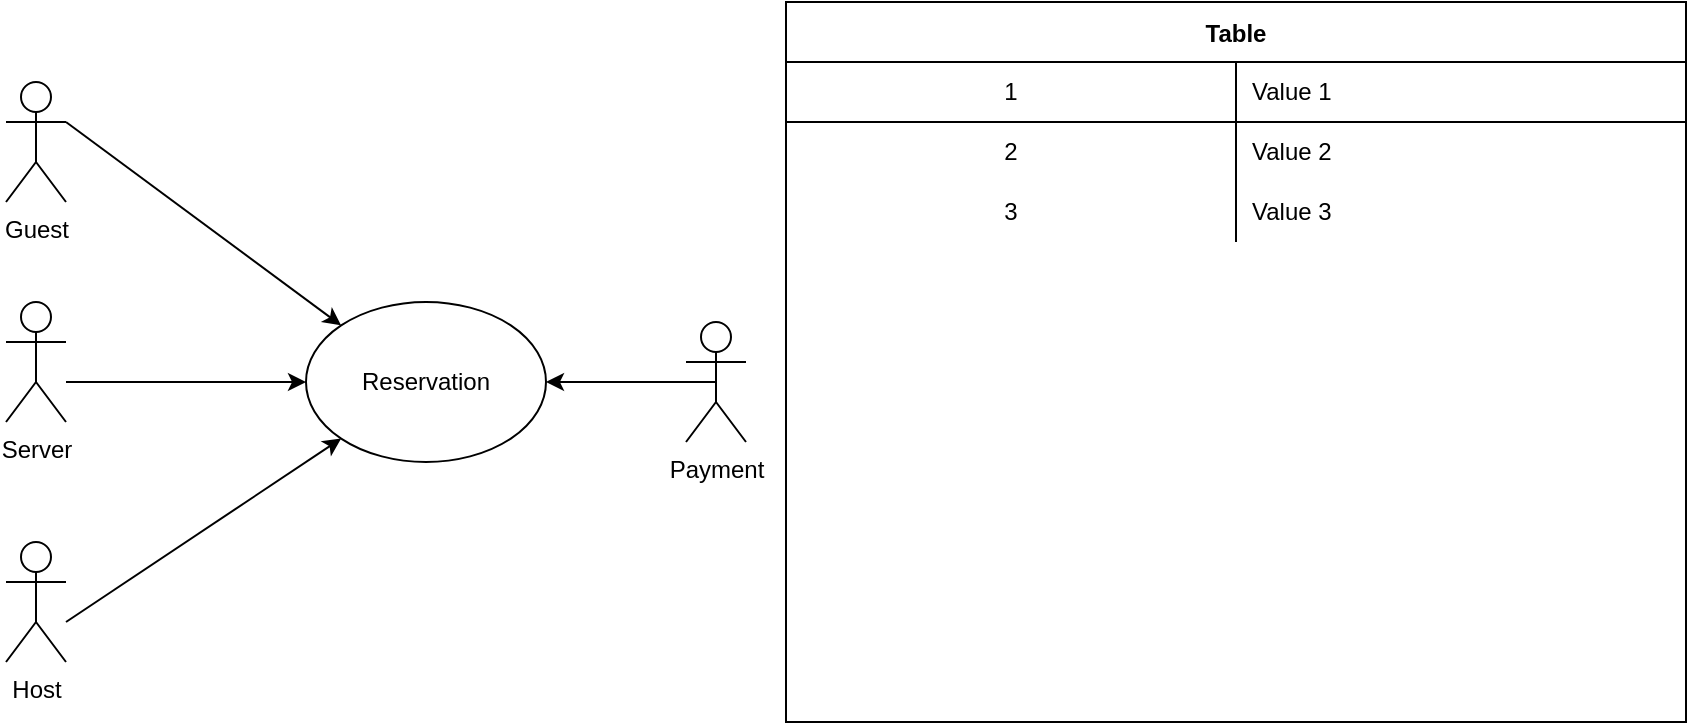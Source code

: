 <mxfile version="15.8.4" type="device"><diagram id="sM-oWTT8C37mHdTifCyK" name="Page-1"><mxGraphModel dx="1422" dy="705" grid="1" gridSize="10" guides="1" tooltips="1" connect="1" arrows="1" fold="1" page="1" pageScale="1" pageWidth="850" pageHeight="1100" math="0" shadow="0"><root><mxCell id="0"/><mxCell id="1" parent="0"/><mxCell id="Ahv8ZuXuYwNWO27f7WBv-1" value="Guest" style="shape=umlActor;verticalLabelPosition=bottom;verticalAlign=top;html=1;outlineConnect=0;" parent="1" vertex="1"><mxGeometry x="10" y="40" width="30" height="60" as="geometry"/></mxCell><mxCell id="Ahv8ZuXuYwNWO27f7WBv-5" value="Host" style="shape=umlActor;verticalLabelPosition=bottom;verticalAlign=top;html=1;outlineConnect=0;" parent="1" vertex="1"><mxGeometry x="10" y="270" width="30" height="60" as="geometry"/></mxCell><mxCell id="Ahv8ZuXuYwNWO27f7WBv-6" value="Server" style="shape=umlActor;verticalLabelPosition=bottom;verticalAlign=top;html=1;outlineConnect=0;" parent="1" vertex="1"><mxGeometry x="10" y="150" width="30" height="60" as="geometry"/></mxCell><mxCell id="Ahv8ZuXuYwNWO27f7WBv-12" style="edgeStyle=orthogonalEdgeStyle;rounded=0;orthogonalLoop=1;jettySize=auto;html=1;exitX=0.5;exitY=0.5;exitDx=0;exitDy=0;exitPerimeter=0;entryX=1;entryY=0.5;entryDx=0;entryDy=0;" parent="1" source="Ahv8ZuXuYwNWO27f7WBv-7" target="Ahv8ZuXuYwNWO27f7WBv-8" edge="1"><mxGeometry relative="1" as="geometry"><mxPoint x="410" y="200" as="targetPoint"/></mxGeometry></mxCell><mxCell id="Ahv8ZuXuYwNWO27f7WBv-7" value="Payment" style="shape=umlActor;verticalLabelPosition=bottom;verticalAlign=top;html=1;outlineConnect=0;" parent="1" vertex="1"><mxGeometry x="350" y="160" width="30" height="60" as="geometry"/></mxCell><mxCell id="Ahv8ZuXuYwNWO27f7WBv-8" value="Reservation" style="ellipse;whiteSpace=wrap;html=1;" parent="1" vertex="1"><mxGeometry x="160" y="150" width="120" height="80" as="geometry"/></mxCell><mxCell id="Ahv8ZuXuYwNWO27f7WBv-9" value="" style="endArrow=classic;html=1;rounded=0;exitX=1;exitY=0.333;exitDx=0;exitDy=0;exitPerimeter=0;entryX=0;entryY=0;entryDx=0;entryDy=0;" parent="1" source="Ahv8ZuXuYwNWO27f7WBv-1" target="Ahv8ZuXuYwNWO27f7WBv-8" edge="1"><mxGeometry width="50" height="50" relative="1" as="geometry"><mxPoint x="400" y="420" as="sourcePoint"/><mxPoint x="450" y="370" as="targetPoint"/></mxGeometry></mxCell><mxCell id="Ahv8ZuXuYwNWO27f7WBv-10" value="" style="endArrow=classic;html=1;rounded=0;exitX=1;exitY=0.333;exitDx=0;exitDy=0;exitPerimeter=0;entryX=0;entryY=1;entryDx=0;entryDy=0;" parent="1" target="Ahv8ZuXuYwNWO27f7WBv-8" edge="1"><mxGeometry width="50" height="50" relative="1" as="geometry"><mxPoint x="40" y="310" as="sourcePoint"/><mxPoint x="177.574" y="411.716" as="targetPoint"/></mxGeometry></mxCell><mxCell id="Ahv8ZuXuYwNWO27f7WBv-11" value="" style="endArrow=classic;html=1;rounded=0;exitX=1;exitY=0.333;exitDx=0;exitDy=0;exitPerimeter=0;entryX=0;entryY=0.5;entryDx=0;entryDy=0;" parent="1" target="Ahv8ZuXuYwNWO27f7WBv-8" edge="1"><mxGeometry width="50" height="50" relative="1" as="geometry"><mxPoint x="40" y="190" as="sourcePoint"/><mxPoint x="177.574" y="291.716" as="targetPoint"/></mxGeometry></mxCell><mxCell id="Ahv8ZuXuYwNWO27f7WBv-31" value="Table" style="shape=table;startSize=30;container=1;collapsible=0;childLayout=tableLayout;fixedRows=1;rowLines=0;fontStyle=1;align=center;pointerEvents=1;" parent="1" vertex="1"><mxGeometry x="400" width="450" height="360" as="geometry"/></mxCell><mxCell id="Ahv8ZuXuYwNWO27f7WBv-32" value="" style="shape=partialRectangle;html=1;whiteSpace=wrap;collapsible=0;dropTarget=0;pointerEvents=1;fillColor=none;top=0;left=0;bottom=1;right=0;points=[[0,0.5],[1,0.5]];portConstraint=eastwest;" parent="Ahv8ZuXuYwNWO27f7WBv-31" vertex="1"><mxGeometry y="30" width="450" height="30" as="geometry"/></mxCell><mxCell id="Ahv8ZuXuYwNWO27f7WBv-33" value="1" style="shape=partialRectangle;html=1;whiteSpace=wrap;connectable=0;fillColor=none;top=0;left=0;bottom=0;right=0;overflow=hidden;pointerEvents=1;" parent="Ahv8ZuXuYwNWO27f7WBv-32" vertex="1"><mxGeometry width="225" height="30" as="geometry"><mxRectangle width="225" height="30" as="alternateBounds"/></mxGeometry></mxCell><mxCell id="Ahv8ZuXuYwNWO27f7WBv-34" value="Value 1" style="shape=partialRectangle;html=1;whiteSpace=wrap;connectable=0;fillColor=none;top=0;left=0;bottom=0;right=0;align=left;spacingLeft=6;overflow=hidden;pointerEvents=1;" parent="Ahv8ZuXuYwNWO27f7WBv-32" vertex="1"><mxGeometry x="225" width="225" height="30" as="geometry"><mxRectangle width="225" height="30" as="alternateBounds"/></mxGeometry></mxCell><mxCell id="Ahv8ZuXuYwNWO27f7WBv-35" value="" style="shape=partialRectangle;html=1;whiteSpace=wrap;collapsible=0;dropTarget=0;pointerEvents=1;fillColor=none;top=0;left=0;bottom=0;right=0;points=[[0,0.5],[1,0.5]];portConstraint=eastwest;" parent="Ahv8ZuXuYwNWO27f7WBv-31" vertex="1"><mxGeometry y="60" width="450" height="30" as="geometry"/></mxCell><mxCell id="Ahv8ZuXuYwNWO27f7WBv-36" value="2" style="shape=partialRectangle;html=1;whiteSpace=wrap;connectable=0;fillColor=none;top=0;left=0;bottom=0;right=0;overflow=hidden;pointerEvents=1;" parent="Ahv8ZuXuYwNWO27f7WBv-35" vertex="1"><mxGeometry width="225" height="30" as="geometry"><mxRectangle width="225" height="30" as="alternateBounds"/></mxGeometry></mxCell><mxCell id="Ahv8ZuXuYwNWO27f7WBv-37" value="Value 2" style="shape=partialRectangle;html=1;whiteSpace=wrap;connectable=0;fillColor=none;top=0;left=0;bottom=0;right=0;align=left;spacingLeft=6;overflow=hidden;pointerEvents=1;" parent="Ahv8ZuXuYwNWO27f7WBv-35" vertex="1"><mxGeometry x="225" width="225" height="30" as="geometry"><mxRectangle width="225" height="30" as="alternateBounds"/></mxGeometry></mxCell><mxCell id="Ahv8ZuXuYwNWO27f7WBv-38" value="" style="shape=partialRectangle;html=1;whiteSpace=wrap;collapsible=0;dropTarget=0;pointerEvents=1;fillColor=none;top=0;left=0;bottom=0;right=0;points=[[0,0.5],[1,0.5]];portConstraint=eastwest;" parent="Ahv8ZuXuYwNWO27f7WBv-31" vertex="1"><mxGeometry y="90" width="450" height="30" as="geometry"/></mxCell><mxCell id="Ahv8ZuXuYwNWO27f7WBv-39" value="3" style="shape=partialRectangle;html=1;whiteSpace=wrap;connectable=0;fillColor=none;top=0;left=0;bottom=0;right=0;overflow=hidden;pointerEvents=1;" parent="Ahv8ZuXuYwNWO27f7WBv-38" vertex="1"><mxGeometry width="225" height="30" as="geometry"><mxRectangle width="225" height="30" as="alternateBounds"/></mxGeometry></mxCell><mxCell id="Ahv8ZuXuYwNWO27f7WBv-40" value="Value 3" style="shape=partialRectangle;html=1;whiteSpace=wrap;connectable=0;fillColor=none;top=0;left=0;bottom=0;right=0;align=left;spacingLeft=6;overflow=hidden;pointerEvents=1;" parent="Ahv8ZuXuYwNWO27f7WBv-38" vertex="1"><mxGeometry x="225" width="225" height="30" as="geometry"><mxRectangle width="225" height="30" as="alternateBounds"/></mxGeometry></mxCell></root></mxGraphModel></diagram></mxfile>